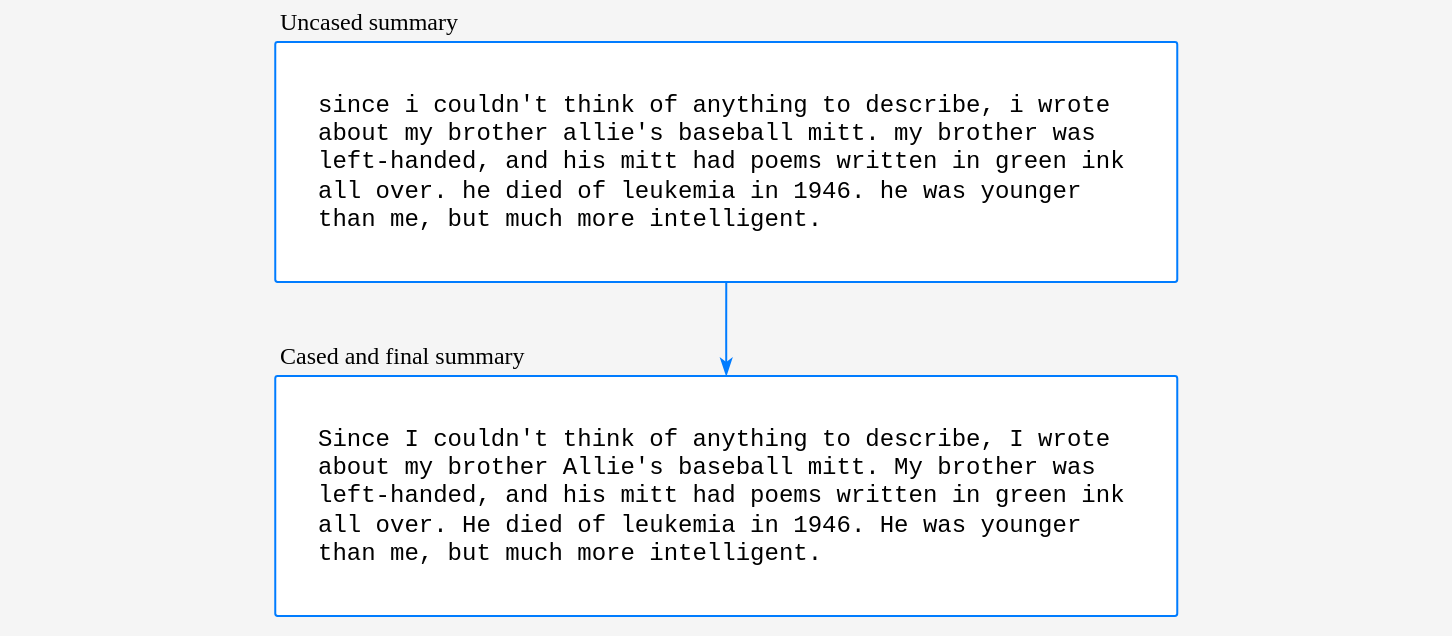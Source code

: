 <mxfile version="14.4.4" type="device"><diagram id="pydrWi0HX_62rh-RcBPf" name="Page-1"><mxGraphModel dx="1902" dy="1672" grid="1" gridSize="10" guides="1" tooltips="1" connect="1" arrows="1" fold="1" page="1" pageScale="1" pageWidth="850" pageHeight="1100" math="0" shadow="0"><root><mxCell id="0"/><mxCell id="1" parent="0"/><mxCell id="DqQQGwJLbuiC_dQ-kRLE-59" value="" style="rounded=0;whiteSpace=wrap;html=1;strokeColor=none;fillColor=#F5F5F5;" vertex="1" parent="1"><mxGeometry x="-13" y="-548" width="726" height="318" as="geometry"/></mxCell><mxCell id="DqQQGwJLbuiC_dQ-kRLE-60" value="" style="rounded=1;whiteSpace=wrap;html=1;arcSize=1;strokeColor=#007cffff;fillColor=#FFFFFF;fontFamily=Ubuntu;fontSource=https%3A%2F%2Ffonts.googleapis.com%2Fcss%3Ffamily%3DUbuntu;" vertex="1" parent="1"><mxGeometry x="124.63" y="-527" width="451" height="120" as="geometry"/></mxCell><mxCell id="DqQQGwJLbuiC_dQ-kRLE-61" style="edgeStyle=orthogonalEdgeStyle;rounded=0;orthogonalLoop=1;jettySize=auto;html=1;entryX=0.5;entryY=0;entryDx=0;entryDy=0;endArrow=classicThin;endFill=1;strokeColor=#007CFF;strokeWidth=1;fontFamily=Ubuntu;fontSource=https%3A%2F%2Ffonts.googleapis.com%2Fcss%3Ffamily%3DUbuntu;fontSize=12;exitX=0.5;exitY=1;exitDx=0;exitDy=0;" edge="1" parent="1" source="DqQQGwJLbuiC_dQ-kRLE-60" target="DqQQGwJLbuiC_dQ-kRLE-119"><mxGeometry relative="1" as="geometry"><mxPoint x="495.343" y="-567" as="sourcePoint"/><Array as="points"><mxPoint x="350" y="-380"/><mxPoint x="350" y="-380"/></Array></mxGeometry></mxCell><mxCell id="DqQQGwJLbuiC_dQ-kRLE-108" value="since i couldn't think of anything to describe, i wrote about my brother allie's baseball mitt. my brother was left-handed, and his mitt had poems written in green ink all over. he died of leukemia in 1946. he was younger than me, but much more intelligent." style="text;html=1;fillColor=none;align=left;verticalAlign=middle;rounded=0;labelPosition=center;verticalLabelPosition=middle;fontFamily=Courier New;labelBorderColor=none;spacing=0;spacingLeft=0;whiteSpace=wrap;fontSize=12;" vertex="1" parent="1"><mxGeometry x="145.63" y="-520.89" width="409" height="107.78" as="geometry"/></mxCell><mxCell id="DqQQGwJLbuiC_dQ-kRLE-110" value="Uncased summary" style="text;html=1;strokeColor=none;fillColor=none;align=left;verticalAlign=middle;whiteSpace=wrap;rounded=0;fontSize=12;fontFamily=Ubuntu;fontSource=https%3A%2F%2Ffonts.googleapis.com%2Fcss%3Ffamily%3DUbuntu;" vertex="1" parent="1"><mxGeometry x="124.63" y="-547" width="170" height="20" as="geometry"/></mxCell><mxCell id="DqQQGwJLbuiC_dQ-kRLE-119" value="" style="rounded=1;whiteSpace=wrap;html=1;arcSize=1;strokeColor=#007cffff;fillColor=#FFFFFF;fontFamily=Ubuntu;fontSource=https%3A%2F%2Ffonts.googleapis.com%2Fcss%3Ffamily%3DUbuntu;" vertex="1" parent="1"><mxGeometry x="124.63" y="-360" width="451" height="120" as="geometry"/></mxCell><mxCell id="DqQQGwJLbuiC_dQ-kRLE-120" value="Since I couldn't think of anything to describe, I wrote about my brother Allie's baseball mitt. My brother was left-handed, and his mitt had poems written in green ink all over. He died of leukemia in 1946. He was younger than me, but much more intelligent." style="text;html=1;fillColor=none;align=left;verticalAlign=middle;rounded=0;labelPosition=center;verticalLabelPosition=middle;fontFamily=Courier New;labelBorderColor=none;spacing=0;spacingLeft=0;whiteSpace=wrap;fontSize=12;" vertex="1" parent="1"><mxGeometry x="145.63" y="-353.89" width="409" height="107.78" as="geometry"/></mxCell><mxCell id="DqQQGwJLbuiC_dQ-kRLE-121" value="Cased and final summary" style="text;html=1;strokeColor=none;fillColor=none;align=left;verticalAlign=middle;whiteSpace=wrap;rounded=0;fontSize=12;fontFamily=Ubuntu;fontSource=https%3A%2F%2Ffonts.googleapis.com%2Fcss%3Ffamily%3DUbuntu;" vertex="1" parent="1"><mxGeometry x="124.63" y="-380" width="170" height="20" as="geometry"/></mxCell></root></mxGraphModel></diagram></mxfile>